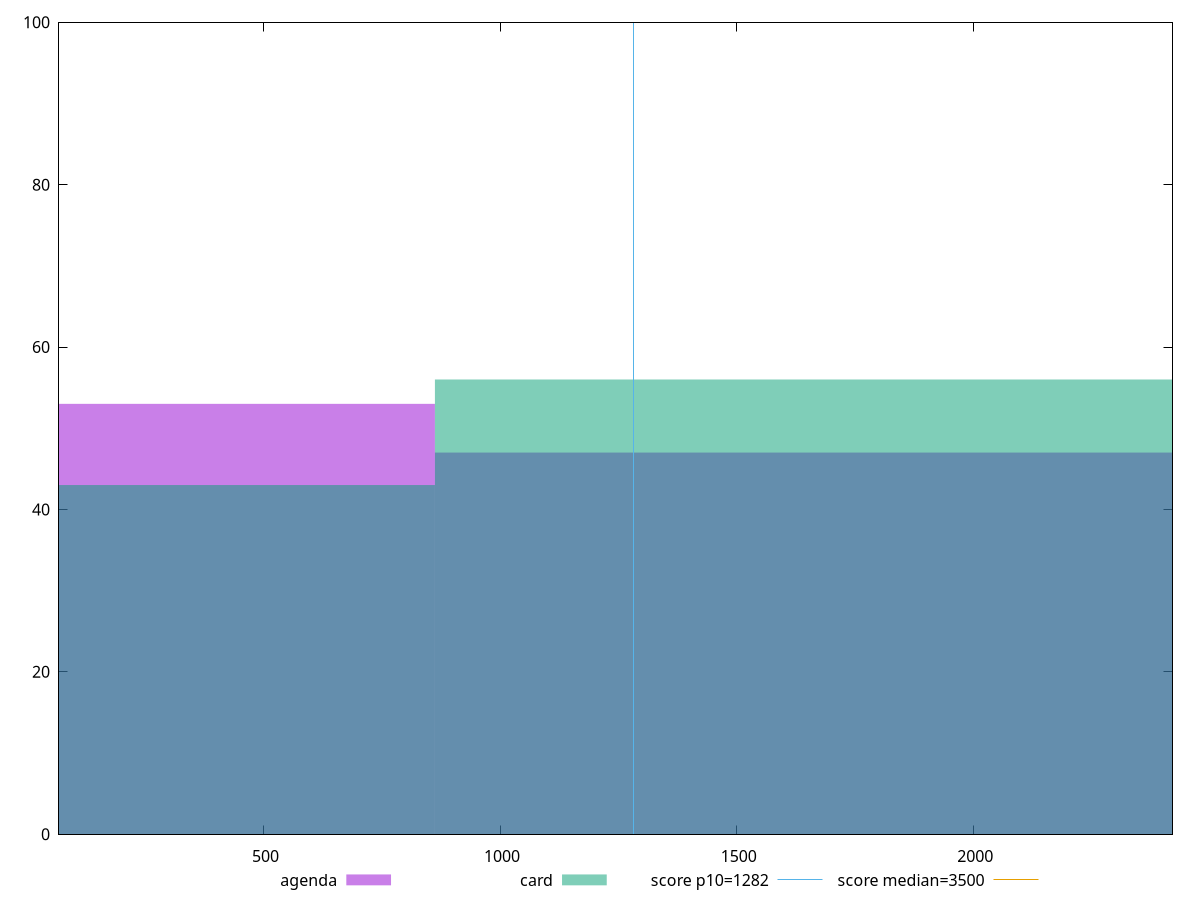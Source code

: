 reset

$agenda <<EOF
1724.6854558092857 47
0 53
EOF

$card <<EOF
1724.6854558092857 56
0 43
EOF

set key outside below
set boxwidth 1724.6854558092857
set xrange [67.97999999999999:2420.9439999999986]
set yrange [0:100]
set trange [0:100]
set style fill transparent solid 0.5 noborder

set parametric
set terminal svg size 640, 500 enhanced background rgb 'white'
set output "reports/report_00027_2021-02-24T12-40-31.850Z/bootup-time/comparison/histogram/1_vs_2.svg"

plot $agenda title "agenda" with boxes, \
     $card title "card" with boxes, \
     1282,t title "score p10=1282", \
     3500,t title "score median=3500"

reset
